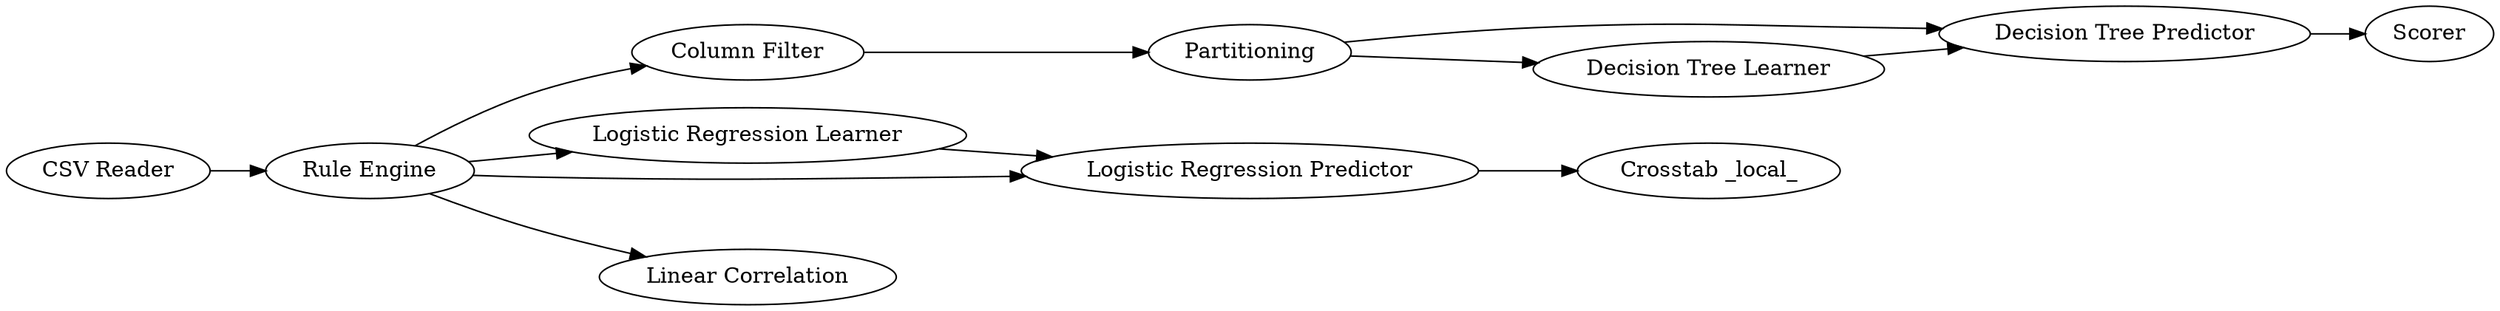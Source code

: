 digraph {
	7 -> 8
	4 -> 5
	8 -> 10
	8 -> 9
	2 -> 7
	5 -> 6
	1 -> 2
	9 -> 10
	2 -> 5
	2 -> 3
	10 -> 11
	2 -> 4
	5 [label="Logistic Regression Predictor"]
	1 [label="CSV Reader"]
	7 [label="Column Filter"]
	9 [label="Decision Tree Learner"]
	11 [label=Scorer]
	4 [label="Logistic Regression Learner"]
	6 [label="Crosstab _local_"]
	8 [label=Partitioning]
	3 [label="Linear Correlation"]
	2 [label="Rule Engine"]
	10 [label="Decision Tree Predictor"]
	rankdir=LR
}
